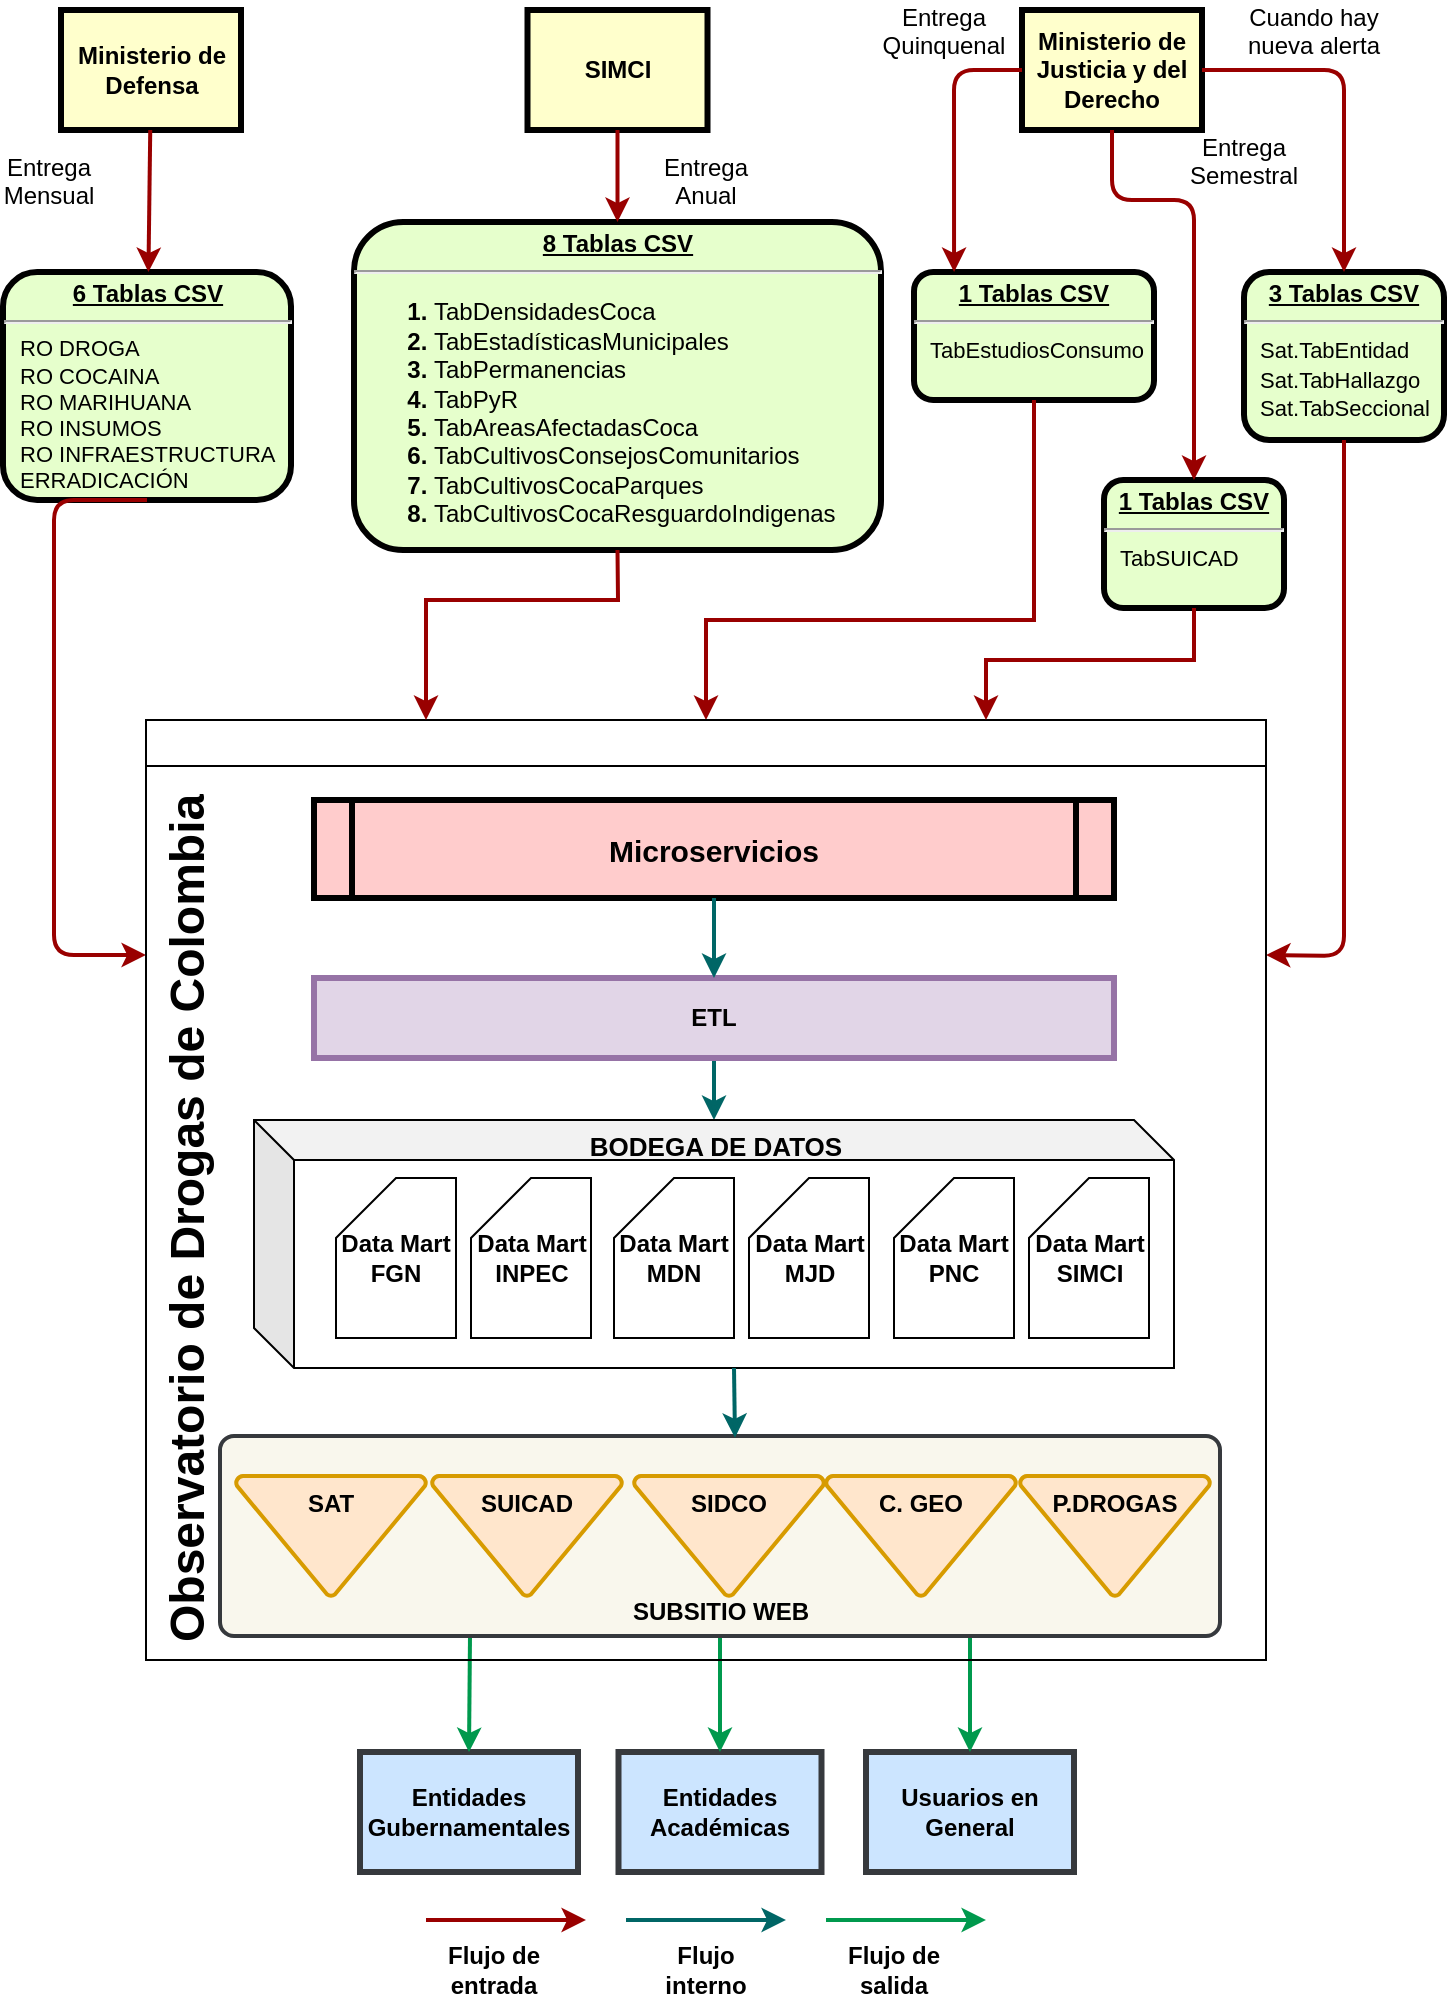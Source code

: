 <mxfile version="24.0.6" type="github">
  <diagram name="Page-1" id="c7558073-3199-34d8-9f00-42111426c3f3">
    <mxGraphModel dx="926" dy="493" grid="1" gridSize="10" guides="1" tooltips="1" connect="1" arrows="1" fold="1" page="1" pageScale="1" pageWidth="826" pageHeight="1169" background="none" math="0" shadow="0">
      <root>
        <mxCell id="0" />
        <mxCell id="1" parent="0" />
        <mxCell id="2" value="&lt;p style=&quot;margin: 0px; margin-top: 4px; text-align: center; text-decoration: underline;&quot;&gt;&lt;strong&gt;6 Tablas CSV&lt;/strong&gt;&lt;/p&gt;&lt;hr&gt;&lt;p style=&quot;text-align: left; margin: 0px 0px 0px 8px; font-size: 11px;&quot;&gt;&lt;font style=&quot;font-size: 11px; font-weight: normal;&quot;&gt;RO DROGA&lt;/font&gt;&lt;/p&gt;&lt;p style=&quot;text-align: left; margin: 0px 0px 0px 8px; font-size: 11px;&quot;&gt;&lt;font style=&quot;font-size: 11px; font-weight: normal;&quot;&gt;RO COCAINA&lt;/font&gt;&lt;/p&gt;&lt;p style=&quot;text-align: left; margin: 0px 0px 0px 8px; font-size: 11px;&quot;&gt;&lt;font style=&quot;font-size: 11px; font-weight: normal;&quot;&gt;RO MARIHUANA&lt;/font&gt;&lt;/p&gt;&lt;p style=&quot;text-align: left; margin: 0px 0px 0px 8px; font-size: 11px;&quot;&gt;&lt;font style=&quot;font-size: 11px; font-weight: normal;&quot;&gt;RO INSUMOS&lt;/font&gt;&lt;/p&gt;&lt;p style=&quot;text-align: left; margin: 0px 0px 0px 8px; font-size: 11px;&quot;&gt;&lt;font style=&quot;font-size: 11px; font-weight: normal;&quot;&gt;RO INFRAESTRUCTURA&amp;nbsp;&lt;/font&gt;&lt;/p&gt;&lt;p style=&quot;text-align: left; margin: 0px 0px 0px 8px; font-size: 11px;&quot;&gt;&lt;font style=&quot;font-size: 11px; font-weight: normal;&quot;&gt;ERRADICACIÓN&lt;/font&gt;&lt;/p&gt;" style="verticalAlign=middle;align=center;overflow=fill;fontSize=12;fontFamily=Helvetica;html=1;rounded=1;fontStyle=1;strokeWidth=3;fillColor=#E6FFCC" parent="1" vertex="1">
          <mxGeometry x="44.5" y="186" width="144" height="114" as="geometry" />
        </mxCell>
        <mxCell id="4" value="Ministerio de Defensa" style="whiteSpace=wrap;align=center;verticalAlign=middle;fontStyle=1;strokeWidth=3;fillColor=#FFFFCC" parent="1" vertex="1">
          <mxGeometry x="73.5" y="55" width="90" height="60" as="geometry" />
        </mxCell>
        <mxCell id="14" value="Entidades&#xa;Gubernamentales" style="whiteSpace=wrap;align=center;verticalAlign=middle;fontStyle=1;strokeWidth=3;fillColor=#cce5ff;strokeColor=#36393d;" parent="1" vertex="1">
          <mxGeometry x="223" y="926" width="109" height="60" as="geometry" />
        </mxCell>
        <mxCell id="37" value="" style="edgeStyle=none;noEdgeStyle=1;strokeColor=#990000;strokeWidth=2" parent="1" source="4" target="2" edge="1">
          <mxGeometry width="100" height="100" relative="1" as="geometry">
            <mxPoint x="114.5" y="180" as="sourcePoint" />
            <mxPoint x="214.5" y="80" as="targetPoint" />
          </mxGeometry>
        </mxCell>
        <mxCell id="52" value="Entrega&#xa;Mensual" style="text;spacingTop=-5;align=center" parent="1" vertex="1">
          <mxGeometry x="52.5" y="125" width="30" height="20" as="geometry" />
        </mxCell>
        <mxCell id="56" value="" style="edgeStyle=elbowEdgeStyle;elbow=horizontal;strokeColor=#990000;strokeWidth=2;exitX=0.5;exitY=1;exitDx=0;exitDy=0;entryX=0;entryY=0.25;entryDx=0;entryDy=0;" parent="1" source="2" edge="1" target="2VJSSDCcaUOSP8XT7AO9-157">
          <mxGeometry width="100" height="100" relative="1" as="geometry">
            <mxPoint x="-18" y="500" as="sourcePoint" />
            <mxPoint x="212" y="391" as="targetPoint" />
            <Array as="points">
              <mxPoint x="70" y="560" />
            </Array>
          </mxGeometry>
        </mxCell>
        <mxCell id="7qlZIiX-SYgFlXNxfweP-97" value="&lt;p style=&quot;margin: 4px 0px 0px; text-decoration: underline;&quot;&gt;&lt;strong style=&quot;&quot;&gt;&lt;font style=&quot;font-size: 12px;&quot;&gt;8 Tablas CSV&lt;/font&gt;&lt;/strong&gt;&lt;/p&gt;&lt;hr style=&quot;text-align: left;&quot;&gt;&lt;p style=&quot;margin: 0px 0px 0px 8px;&quot;&gt;&lt;/p&gt;&lt;ol style=&quot;&quot;&gt;&lt;li style=&quot;text-align: left;&quot;&gt;&lt;span style=&quot;font-weight: normal;&quot;&gt;&lt;font style=&quot;font-size: 12px;&quot;&gt;TabDensidadesCoca&lt;/font&gt;&lt;/span&gt;&lt;/li&gt;&lt;li style=&quot;text-align: left;&quot;&gt;&lt;font style=&quot;font-size: 12px;&quot;&gt;&lt;span style=&quot;font-weight: 400;&quot;&gt;TabEstadísticasMunici&lt;/span&gt;&lt;span style=&quot;font-weight: 400; background-color: initial;&quot;&gt;pales&lt;/span&gt;&lt;/font&gt;&lt;/li&gt;&lt;li style=&quot;text-align: left;&quot;&gt;&lt;span style=&quot;background-color: initial;&quot;&gt;&lt;span style=&quot;font-weight: 400;&quot;&gt;&lt;font style=&quot;font-size: 12px;&quot;&gt;TabPermanencias&lt;/font&gt;&lt;/span&gt;&lt;/span&gt;&lt;/li&gt;&lt;li style=&quot;text-align: left;&quot;&gt;&lt;span style=&quot;background-color: initial;&quot;&gt;&lt;span style=&quot;font-weight: 400;&quot;&gt;&lt;font style=&quot;font-size: 12px;&quot;&gt;TabPyR&lt;/font&gt;&lt;/span&gt;&lt;/span&gt;&lt;/li&gt;&lt;li style=&quot;text-align: left;&quot;&gt;&lt;font style=&quot;font-size: 12px;&quot;&gt;&lt;span style=&quot;font-weight: 400;&quot;&gt;TabAreasAfectadasCo&lt;/span&gt;&lt;span style=&quot;font-weight: 400; background-color: initial;&quot;&gt;ca&lt;/span&gt;&lt;/font&gt;&lt;/li&gt;&lt;li style=&quot;text-align: left;&quot;&gt;&lt;font style=&quot;font-size: 12px;&quot;&gt;&lt;span style=&quot;font-weight: 400;&quot;&gt;TabCultivosConsejos&lt;/span&gt;&lt;span style=&quot;font-weight: 400; background-color: initial;&quot;&gt;Comunitarios&lt;/span&gt;&lt;/font&gt;&lt;/li&gt;&lt;li style=&quot;text-align: left;&quot;&gt;&lt;font style=&quot;font-size: 12px;&quot;&gt;&lt;span style=&quot;font-weight: 400;&quot;&gt;TabCultivosCocaParq&lt;/span&gt;&lt;span style=&quot;font-weight: 400; background-color: initial;&quot;&gt;ues&lt;/span&gt;&lt;/font&gt;&lt;/li&gt;&lt;li style=&quot;text-align: left;&quot;&gt;&lt;font style=&quot;font-size: 12px;&quot;&gt;&lt;span style=&quot;font-weight: 400;&quot;&gt;TabCultivosCocaResg&lt;/span&gt;&lt;span style=&quot;font-weight: 400; background-color: initial;&quot;&gt;uardoIndigenas&lt;/span&gt;&lt;/font&gt;&lt;/li&gt;&lt;/ol&gt;&lt;p&gt;&lt;/p&gt;" style="verticalAlign=middle;align=center;overflow=fill;fontSize=12;fontFamily=Helvetica;html=1;rounded=1;fontStyle=1;strokeWidth=3;fillColor=#E6FFCC" parent="1" vertex="1">
          <mxGeometry x="220" y="161" width="263.5" height="164" as="geometry" />
        </mxCell>
        <mxCell id="7qlZIiX-SYgFlXNxfweP-98" value="SIMCI" style="whiteSpace=wrap;align=center;verticalAlign=middle;fontStyle=1;strokeWidth=3;fillColor=#FFFFCC" parent="1" vertex="1">
          <mxGeometry x="306.75" y="55" width="90" height="60" as="geometry" />
        </mxCell>
        <mxCell id="7qlZIiX-SYgFlXNxfweP-100" value="" style="edgeStyle=elbowEdgeStyle;elbow=horizontal;strokeColor=#990000;strokeWidth=2;exitX=0.5;exitY=1;exitDx=0;exitDy=0;" parent="1" source="7qlZIiX-SYgFlXNxfweP-98" target="7qlZIiX-SYgFlXNxfweP-97" edge="1">
          <mxGeometry width="100" height="100" relative="1" as="geometry">
            <mxPoint x="516.75" y="75" as="sourcePoint" />
            <mxPoint x="516.75" y="141" as="targetPoint" />
            <Array as="points">
              <mxPoint x="351.75" y="145" />
            </Array>
          </mxGeometry>
        </mxCell>
        <mxCell id="7qlZIiX-SYgFlXNxfweP-101" value="Entrega&#xa;Anual" style="text;spacingTop=-5;align=center" parent="1" vertex="1">
          <mxGeometry x="381" y="125" width="30" height="20" as="geometry" />
        </mxCell>
        <mxCell id="2VJSSDCcaUOSP8XT7AO9-96" value="&lt;p style=&quot;margin: 0px; margin-top: 4px; text-align: center; text-decoration: underline;&quot;&gt;&lt;strong&gt;1 Tablas CSV&lt;/strong&gt;&lt;/p&gt;&lt;hr&gt;&lt;p style=&quot;text-align: left; margin: 0px 0px 0px 8px;&quot;&gt;&lt;span style=&quot;font-size: 11px; font-weight: 400;&quot;&gt;TabEstudiosConsumo&lt;/span&gt;&lt;br&gt;&lt;/p&gt;" style="verticalAlign=middle;align=center;overflow=fill;fontSize=12;fontFamily=Helvetica;html=1;rounded=1;fontStyle=1;strokeWidth=3;fillColor=#E6FFCC" vertex="1" parent="1">
          <mxGeometry x="500" y="186" width="120" height="64" as="geometry" />
        </mxCell>
        <mxCell id="2VJSSDCcaUOSP8XT7AO9-97" value="Ministerio de Justicia y del Derecho" style="whiteSpace=wrap;align=center;verticalAlign=middle;fontStyle=1;strokeWidth=3;fillColor=#FFFFCC" vertex="1" parent="1">
          <mxGeometry x="554" y="55" width="90" height="60" as="geometry" />
        </mxCell>
        <mxCell id="2VJSSDCcaUOSP8XT7AO9-99" value="Entrega&#xa;Quinquenal" style="text;spacingTop=-5;align=center" vertex="1" parent="1">
          <mxGeometry x="500" y="50" width="30" height="20" as="geometry" />
        </mxCell>
        <mxCell id="2VJSSDCcaUOSP8XT7AO9-100" value="&lt;p style=&quot;margin: 0px; margin-top: 4px; text-align: center; text-decoration: underline;&quot;&gt;&lt;strong&gt;1 Tablas CSV&lt;/strong&gt;&lt;/p&gt;&lt;hr&gt;&lt;p style=&quot;text-align: left; margin: 0px 0px 0px 8px;&quot;&gt;&lt;span style=&quot;font-size: 11px; font-weight: 400;&quot;&gt;TabSUICAD&lt;/span&gt;&lt;br&gt;&lt;/p&gt;" style="verticalAlign=middle;align=center;overflow=fill;fontSize=12;fontFamily=Helvetica;html=1;rounded=1;fontStyle=1;strokeWidth=3;fillColor=#E6FFCC" vertex="1" parent="1">
          <mxGeometry x="595" y="290" width="90" height="64" as="geometry" />
        </mxCell>
        <mxCell id="2VJSSDCcaUOSP8XT7AO9-102" value="" style="edgeStyle=none;noEdgeStyle=1;strokeColor=#990000;strokeWidth=2;exitX=0.5;exitY=1;exitDx=0;exitDy=0;entryX=0.5;entryY=0;entryDx=0;entryDy=0;" edge="1" parent="1" source="2VJSSDCcaUOSP8XT7AO9-97" target="2VJSSDCcaUOSP8XT7AO9-100">
          <mxGeometry width="100" height="100" relative="1" as="geometry">
            <mxPoint x="725" y="115" as="sourcePoint" />
            <mxPoint x="697" y="186" as="targetPoint" />
            <Array as="points">
              <mxPoint x="599" y="150" />
              <mxPoint x="640" y="150" />
              <mxPoint x="640" y="210" />
            </Array>
          </mxGeometry>
        </mxCell>
        <mxCell id="2VJSSDCcaUOSP8XT7AO9-103" value="Entrega&#xa;Semestral" style="text;spacingTop=-5;align=center" vertex="1" parent="1">
          <mxGeometry x="650" y="115" width="30" height="20" as="geometry" />
        </mxCell>
        <mxCell id="2VJSSDCcaUOSP8XT7AO9-107" value="&lt;p style=&quot;margin: 0px; margin-top: 4px; text-align: center; text-decoration: underline;&quot;&gt;&lt;strong&gt;3 Tablas CSV&lt;/strong&gt;&lt;/p&gt;&lt;hr&gt;&lt;p style=&quot;text-align: left; margin: 0px 0px 0px 8px;&quot;&gt;&lt;span style=&quot;font-size: 11px; font-weight: 400;&quot;&gt;Sat.TabEntidad&lt;/span&gt;&lt;br&gt;&lt;/p&gt;&lt;p style=&quot;text-align: left; margin: 0px 0px 0px 8px;&quot;&gt;&lt;span style=&quot;font-size: 11px; font-weight: 400;&quot;&gt;Sat.TabHallazgo&lt;/span&gt;&lt;br&gt;&lt;/p&gt;&lt;p style=&quot;text-align: left; margin: 0px 0px 0px 8px;&quot;&gt;&lt;span style=&quot;font-size: 11px; font-weight: 400;&quot;&gt;Sat.TabSeccional&lt;/span&gt;&lt;br&gt;&lt;/p&gt;" style="verticalAlign=middle;align=center;overflow=fill;fontSize=12;fontFamily=Helvetica;html=1;rounded=1;fontStyle=1;strokeWidth=3;fillColor=#E6FFCC" vertex="1" parent="1">
          <mxGeometry x="665" y="186" width="100" height="84" as="geometry" />
        </mxCell>
        <mxCell id="2VJSSDCcaUOSP8XT7AO9-111" value="" style="endArrow=classic;html=1;rounded=1;entryX=0.5;entryY=0;entryDx=0;entryDy=0;exitX=1;exitY=0.5;exitDx=0;exitDy=0;curved=0;strokeColor=#990000;strokeWidth=2;" edge="1" parent="1" source="2VJSSDCcaUOSP8XT7AO9-97" target="2VJSSDCcaUOSP8XT7AO9-107">
          <mxGeometry width="50" height="50" relative="1" as="geometry">
            <mxPoint x="370" y="250" as="sourcePoint" />
            <mxPoint x="420" y="200" as="targetPoint" />
            <Array as="points">
              <mxPoint x="715" y="85" />
            </Array>
          </mxGeometry>
        </mxCell>
        <mxCell id="2VJSSDCcaUOSP8XT7AO9-114" value="Cuando hay&#xa;nueva alerta" style="text;spacingTop=-5;align=center" vertex="1" parent="1">
          <mxGeometry x="685" y="50" width="30" height="20" as="geometry" />
        </mxCell>
        <mxCell id="2VJSSDCcaUOSP8XT7AO9-115" value="" style="endArrow=classic;html=1;rounded=1;entryX=0.167;entryY=0;entryDx=0;entryDy=0;exitX=0;exitY=0.5;exitDx=0;exitDy=0;curved=0;strokeColor=#990000;strokeWidth=2;entryPerimeter=0;" edge="1" parent="1" source="2VJSSDCcaUOSP8XT7AO9-97" target="2VJSSDCcaUOSP8XT7AO9-96">
          <mxGeometry width="50" height="50" relative="1" as="geometry">
            <mxPoint x="370" y="250" as="sourcePoint" />
            <mxPoint x="420" y="200" as="targetPoint" />
            <Array as="points">
              <mxPoint x="520" y="85" />
            </Array>
          </mxGeometry>
        </mxCell>
        <mxCell id="2VJSSDCcaUOSP8XT7AO9-119" value="" style="endArrow=classic;html=1;rounded=1;exitX=0.5;exitY=1;exitDx=0;exitDy=0;curved=0;strokeColor=#990000;strokeWidth=2;entryX=1;entryY=0.25;entryDx=0;entryDy=0;" edge="1" parent="1" source="2VJSSDCcaUOSP8XT7AO9-107" target="2VJSSDCcaUOSP8XT7AO9-157">
          <mxGeometry width="50" height="50" relative="1" as="geometry">
            <mxPoint x="310" y="350" as="sourcePoint" />
            <mxPoint x="720" y="510" as="targetPoint" />
            <Array as="points">
              <mxPoint x="715" y="416" />
              <mxPoint x="715" y="528" />
            </Array>
          </mxGeometry>
        </mxCell>
        <mxCell id="2VJSSDCcaUOSP8XT7AO9-120" value="" style="endArrow=classic;html=1;rounded=0;exitX=0.5;exitY=1;exitDx=0;exitDy=0;strokeColor=#990000;strokeWidth=2;entryX=0.5;entryY=0;entryDx=0;entryDy=0;" edge="1" parent="1" source="2VJSSDCcaUOSP8XT7AO9-96" target="2VJSSDCcaUOSP8XT7AO9-157">
          <mxGeometry width="50" height="50" relative="1" as="geometry">
            <mxPoint x="450" y="320" as="sourcePoint" />
            <mxPoint x="560" y="390" as="targetPoint" />
            <Array as="points">
              <mxPoint x="560" y="360" />
              <mxPoint x="396" y="360" />
            </Array>
          </mxGeometry>
        </mxCell>
        <mxCell id="2VJSSDCcaUOSP8XT7AO9-152" value="Entidades&#xa;Académicas" style="whiteSpace=wrap;align=center;verticalAlign=middle;fontStyle=1;strokeWidth=3;fillColor=#cce5ff;strokeColor=#36393d;" vertex="1" parent="1">
          <mxGeometry x="352.25" y="926" width="101.5" height="60" as="geometry" />
        </mxCell>
        <mxCell id="2VJSSDCcaUOSP8XT7AO9-153" value="Usuarios en General" style="whiteSpace=wrap;align=center;verticalAlign=middle;fontStyle=1;strokeWidth=3;fillColor=#cce5ff;strokeColor=#36393d;" vertex="1" parent="1">
          <mxGeometry x="476" y="926" width="104" height="60" as="geometry" />
        </mxCell>
        <mxCell id="2VJSSDCcaUOSP8XT7AO9-154" value="" style="endArrow=classic;html=1;rounded=0;exitX=0.5;exitY=1;exitDx=0;exitDy=0;entryX=0.5;entryY=0;entryDx=0;entryDy=0;strokeColor=#00994D;strokeWidth=2;" edge="1" parent="1" source="2VJSSDCcaUOSP8XT7AO9-137" target="2VJSSDCcaUOSP8XT7AO9-152">
          <mxGeometry width="50" height="50" relative="1" as="geometry">
            <mxPoint x="410" y="830" as="sourcePoint" />
            <mxPoint x="470" y="790" as="targetPoint" />
          </mxGeometry>
        </mxCell>
        <mxCell id="2VJSSDCcaUOSP8XT7AO9-155" value="" style="endArrow=classic;html=1;rounded=0;exitX=0.25;exitY=1;exitDx=0;exitDy=0;entryX=0.5;entryY=0;entryDx=0;entryDy=0;strokeWidth=2;strokeColor=#00994D;" edge="1" parent="1" source="2VJSSDCcaUOSP8XT7AO9-137" target="14">
          <mxGeometry width="50" height="50" relative="1" as="geometry">
            <mxPoint x="420" y="840" as="sourcePoint" />
            <mxPoint x="470" y="790" as="targetPoint" />
          </mxGeometry>
        </mxCell>
        <mxCell id="2VJSSDCcaUOSP8XT7AO9-156" value="" style="endArrow=classic;html=1;rounded=0;entryX=0.5;entryY=0;entryDx=0;entryDy=0;exitX=0.75;exitY=1;exitDx=0;exitDy=0;strokeWidth=2;strokeColor=#00994D;" edge="1" parent="1" source="2VJSSDCcaUOSP8XT7AO9-137" target="2VJSSDCcaUOSP8XT7AO9-153">
          <mxGeometry width="50" height="50" relative="1" as="geometry">
            <mxPoint x="420" y="840" as="sourcePoint" />
            <mxPoint x="430" y="840" as="targetPoint" />
          </mxGeometry>
        </mxCell>
        <mxCell id="2VJSSDCcaUOSP8XT7AO9-157" value="" style="swimlane;whiteSpace=wrap;html=1;fillColor=none;" vertex="1" parent="1">
          <mxGeometry x="116" y="410" width="560" height="470" as="geometry" />
        </mxCell>
        <mxCell id="5" value="Microservicios" style="shape=process;whiteSpace=wrap;align=center;verticalAlign=middle;size=0.048;fontStyle=1;strokeWidth=3;fillColor=#FFCCCC;fontSize=15;" parent="2VJSSDCcaUOSP8XT7AO9-157" vertex="1">
          <mxGeometry x="84" y="40" width="400" height="49" as="geometry" />
        </mxCell>
        <mxCell id="2VJSSDCcaUOSP8XT7AO9-126" value="" style="edgeStyle=orthogonalEdgeStyle;rounded=0;orthogonalLoop=1;jettySize=auto;html=1;strokeColor=#006666;strokeWidth=2;" edge="1" parent="2VJSSDCcaUOSP8XT7AO9-157" source="2VJSSDCcaUOSP8XT7AO9-121" target="2VJSSDCcaUOSP8XT7AO9-123">
          <mxGeometry relative="1" as="geometry" />
        </mxCell>
        <mxCell id="2VJSSDCcaUOSP8XT7AO9-121" value="ETL" style="whiteSpace=wrap;align=center;verticalAlign=middle;fontStyle=1;strokeWidth=3;fillColor=#e1d5e7;strokeColor=#9673a6;" vertex="1" parent="2VJSSDCcaUOSP8XT7AO9-157">
          <mxGeometry x="84" y="129" width="400" height="40" as="geometry" />
        </mxCell>
        <mxCell id="2VJSSDCcaUOSP8XT7AO9-122" value="" style="endArrow=classic;html=1;rounded=0;entryX=0.5;entryY=0;entryDx=0;entryDy=0;exitX=0.5;exitY=1;exitDx=0;exitDy=0;strokeColor=#006666;strokeWidth=2;" edge="1" parent="2VJSSDCcaUOSP8XT7AO9-157" source="5" target="2VJSSDCcaUOSP8XT7AO9-121">
          <mxGeometry width="50" height="50" relative="1" as="geometry">
            <mxPoint x="243" y="209" as="sourcePoint" />
            <mxPoint x="293" y="159" as="targetPoint" />
          </mxGeometry>
        </mxCell>
        <mxCell id="2VJSSDCcaUOSP8XT7AO9-134" value="" style="group" vertex="1" connectable="0" parent="2VJSSDCcaUOSP8XT7AO9-157">
          <mxGeometry x="54" y="198" width="460" height="126" as="geometry" />
        </mxCell>
        <mxCell id="2VJSSDCcaUOSP8XT7AO9-123" value="" style="shape=cube;whiteSpace=wrap;html=1;boundedLbl=1;backgroundOutline=1;darkOpacity=0.05;darkOpacity2=0.1;" vertex="1" parent="2VJSSDCcaUOSP8XT7AO9-134">
          <mxGeometry y="2" width="460" height="124" as="geometry" />
        </mxCell>
        <mxCell id="2VJSSDCcaUOSP8XT7AO9-127" value="&lt;b&gt;Data Mart&lt;/b&gt;&lt;div&gt;&lt;b&gt;FGN&lt;/b&gt;&lt;/div&gt;" style="shape=card;whiteSpace=wrap;html=1;" vertex="1" parent="2VJSSDCcaUOSP8XT7AO9-134">
          <mxGeometry x="41" y="31" width="60" height="80" as="geometry" />
        </mxCell>
        <mxCell id="2VJSSDCcaUOSP8XT7AO9-128" value="&lt;b&gt;Data Mart&lt;/b&gt;&lt;div&gt;&lt;b&gt;INPEC&lt;/b&gt;&lt;/div&gt;" style="shape=card;whiteSpace=wrap;html=1;" vertex="1" parent="2VJSSDCcaUOSP8XT7AO9-134">
          <mxGeometry x="108.5" y="31" width="60" height="80" as="geometry" />
        </mxCell>
        <mxCell id="2VJSSDCcaUOSP8XT7AO9-129" value="&lt;b&gt;Data Mart&lt;/b&gt;&lt;div&gt;&lt;b&gt;MDN&lt;/b&gt;&lt;/div&gt;" style="shape=card;whiteSpace=wrap;html=1;" vertex="1" parent="2VJSSDCcaUOSP8XT7AO9-134">
          <mxGeometry x="180" y="31" width="60" height="80" as="geometry" />
        </mxCell>
        <mxCell id="2VJSSDCcaUOSP8XT7AO9-130" value="&lt;b&gt;Data Mart&lt;/b&gt;&lt;div&gt;&lt;b&gt;MJD&lt;/b&gt;&lt;/div&gt;" style="shape=card;whiteSpace=wrap;html=1;" vertex="1" parent="2VJSSDCcaUOSP8XT7AO9-134">
          <mxGeometry x="247.5" y="31" width="60" height="80" as="geometry" />
        </mxCell>
        <mxCell id="2VJSSDCcaUOSP8XT7AO9-131" value="&lt;b&gt;Data Mart&lt;/b&gt;&lt;div&gt;&lt;b&gt;PNC&lt;/b&gt;&lt;/div&gt;" style="shape=card;whiteSpace=wrap;html=1;" vertex="1" parent="2VJSSDCcaUOSP8XT7AO9-134">
          <mxGeometry x="320" y="31" width="60" height="80" as="geometry" />
        </mxCell>
        <mxCell id="2VJSSDCcaUOSP8XT7AO9-132" value="&lt;b&gt;Data Mart&lt;/b&gt;&lt;div&gt;&lt;b&gt;SIMCI&lt;/b&gt;&lt;/div&gt;" style="shape=card;whiteSpace=wrap;html=1;" vertex="1" parent="2VJSSDCcaUOSP8XT7AO9-134">
          <mxGeometry x="387.5" y="31" width="60" height="80" as="geometry" />
        </mxCell>
        <mxCell id="2VJSSDCcaUOSP8XT7AO9-133" value="BODEGA DE DATOS" style="text;html=1;align=center;verticalAlign=middle;whiteSpace=wrap;rounded=0;fontStyle=1;fontSize=13;" vertex="1" parent="2VJSSDCcaUOSP8XT7AO9-134">
          <mxGeometry x="159" width="144" height="30" as="geometry" />
        </mxCell>
        <mxCell id="2VJSSDCcaUOSP8XT7AO9-143" value="" style="group;fontStyle=1" vertex="1" connectable="0" parent="2VJSSDCcaUOSP8XT7AO9-157">
          <mxGeometry x="37" y="358" width="500" height="105" as="geometry" />
        </mxCell>
        <mxCell id="2VJSSDCcaUOSP8XT7AO9-137" value="" style="rounded=1;whiteSpace=wrap;html=1;absoluteArcSize=1;arcSize=14;strokeWidth=2;fillColor=#f9f7ed;strokeColor=#36393d;" vertex="1" parent="2VJSSDCcaUOSP8XT7AO9-143">
          <mxGeometry width="500" height="100" as="geometry" />
        </mxCell>
        <mxCell id="2VJSSDCcaUOSP8XT7AO9-138" value="SAT" style="strokeWidth=2;html=1;shape=mxgraph.flowchart.merge_or_storage;whiteSpace=wrap;fontStyle=1;verticalAlign=top;fillColor=#ffe6cc;strokeColor=#d79b00;" vertex="1" parent="2VJSSDCcaUOSP8XT7AO9-143">
          <mxGeometry x="8" y="20" width="95" height="60" as="geometry" />
        </mxCell>
        <mxCell id="2VJSSDCcaUOSP8XT7AO9-139" value="SUICAD" style="strokeWidth=2;html=1;shape=mxgraph.flowchart.merge_or_storage;whiteSpace=wrap;fontStyle=1;verticalAlign=top;fillColor=#ffe6cc;strokeColor=#d79b00;" vertex="1" parent="2VJSSDCcaUOSP8XT7AO9-143">
          <mxGeometry x="106" y="20" width="95" height="60" as="geometry" />
        </mxCell>
        <mxCell id="2VJSSDCcaUOSP8XT7AO9-140" value="SIDCO" style="strokeWidth=2;html=1;shape=mxgraph.flowchart.merge_or_storage;whiteSpace=wrap;fontStyle=1;verticalAlign=top;fillColor=#ffe6cc;strokeColor=#d79b00;" vertex="1" parent="2VJSSDCcaUOSP8XT7AO9-143">
          <mxGeometry x="207" y="20" width="95" height="60" as="geometry" />
        </mxCell>
        <mxCell id="2VJSSDCcaUOSP8XT7AO9-141" value="C. GEO" style="strokeWidth=2;html=1;shape=mxgraph.flowchart.merge_or_storage;whiteSpace=wrap;fontStyle=1;verticalAlign=top;fillColor=#ffe6cc;strokeColor=#d79b00;" vertex="1" parent="2VJSSDCcaUOSP8XT7AO9-143">
          <mxGeometry x="303" y="20" width="95" height="60" as="geometry" />
        </mxCell>
        <mxCell id="2VJSSDCcaUOSP8XT7AO9-142" value="P.DROGAS" style="strokeWidth=2;html=1;shape=mxgraph.flowchart.merge_or_storage;whiteSpace=wrap;fontStyle=1;verticalAlign=top;fillColor=#ffe6cc;strokeColor=#d79b00;" vertex="1" parent="2VJSSDCcaUOSP8XT7AO9-143">
          <mxGeometry x="400" y="20" width="95" height="60" as="geometry" />
        </mxCell>
        <mxCell id="2VJSSDCcaUOSP8XT7AO9-144" value="SUBSITIO WEB" style="text;html=1;align=center;verticalAlign=middle;whiteSpace=wrap;rounded=0;fontStyle=1" vertex="1" parent="2VJSSDCcaUOSP8XT7AO9-143">
          <mxGeometry x="195.5" y="75" width="109" height="25" as="geometry" />
        </mxCell>
        <mxCell id="2VJSSDCcaUOSP8XT7AO9-148" value="" style="endArrow=classic;html=1;rounded=0;exitX=0;exitY=0;exitDx=240;exitDy=124.0;exitPerimeter=0;fontSize=13;strokeWidth=2;strokeColor=#006666;entryX=0.515;entryY=0.009;entryDx=0;entryDy=0;entryPerimeter=0;" edge="1" parent="2VJSSDCcaUOSP8XT7AO9-157" source="2VJSSDCcaUOSP8XT7AO9-123" target="2VJSSDCcaUOSP8XT7AO9-137">
          <mxGeometry width="50" height="50" relative="1" as="geometry">
            <mxPoint x="296" y="329" as="sourcePoint" />
            <mxPoint x="294" y="372" as="targetPoint" />
          </mxGeometry>
        </mxCell>
        <mxCell id="2VJSSDCcaUOSP8XT7AO9-169" value="&lt;h1 style=&quot;margin-top: 0px;&quot;&gt;Observatorio de Drogas de Colombia&lt;/h1&gt;" style="text;html=1;whiteSpace=wrap;overflow=hidden;rounded=0;horizontal=0;" vertex="1" parent="2VJSSDCcaUOSP8XT7AO9-157">
          <mxGeometry y="-17" width="40" height="480" as="geometry" />
        </mxCell>
        <mxCell id="2VJSSDCcaUOSP8XT7AO9-161" value="" style="endArrow=classic;html=1;rounded=0;exitX=0.5;exitY=1;exitDx=0;exitDy=0;entryX=0.25;entryY=0;entryDx=0;entryDy=0;strokeWidth=2;strokeColor=#990000;" edge="1" parent="1" source="7qlZIiX-SYgFlXNxfweP-97" target="2VJSSDCcaUOSP8XT7AO9-157">
          <mxGeometry width="50" height="50" relative="1" as="geometry">
            <mxPoint x="400" y="500" as="sourcePoint" />
            <mxPoint x="450" y="450" as="targetPoint" />
            <Array as="points">
              <mxPoint x="352" y="350" />
              <mxPoint x="256" y="350" />
            </Array>
          </mxGeometry>
        </mxCell>
        <mxCell id="2VJSSDCcaUOSP8XT7AO9-162" value="" style="endArrow=classic;html=1;rounded=0;entryX=0.75;entryY=0;entryDx=0;entryDy=0;exitX=0.5;exitY=1;exitDx=0;exitDy=0;strokeWidth=2;strokeColor=#990000;" edge="1" parent="1" source="2VJSSDCcaUOSP8XT7AO9-100" target="2VJSSDCcaUOSP8XT7AO9-157">
          <mxGeometry width="50" height="50" relative="1" as="geometry">
            <mxPoint x="560" y="420" as="sourcePoint" />
            <mxPoint x="610" y="370" as="targetPoint" />
            <Array as="points">
              <mxPoint x="640" y="380" />
              <mxPoint x="536" y="380" />
            </Array>
          </mxGeometry>
        </mxCell>
        <mxCell id="2VJSSDCcaUOSP8XT7AO9-163" value="" style="endArrow=classic;html=1;rounded=0;strokeWidth=2;strokeColor=#990000;" edge="1" parent="1">
          <mxGeometry width="50" height="50" relative="1" as="geometry">
            <mxPoint x="256" y="1010" as="sourcePoint" />
            <mxPoint x="336" y="1010" as="targetPoint" />
          </mxGeometry>
        </mxCell>
        <mxCell id="2VJSSDCcaUOSP8XT7AO9-164" value="" style="endArrow=classic;html=1;rounded=0;strokeWidth=2;strokeColor=#006666;" edge="1" parent="1">
          <mxGeometry width="50" height="50" relative="1" as="geometry">
            <mxPoint x="356" y="1010" as="sourcePoint" />
            <mxPoint x="436" y="1010" as="targetPoint" />
          </mxGeometry>
        </mxCell>
        <mxCell id="2VJSSDCcaUOSP8XT7AO9-165" value="" style="endArrow=classic;html=1;rounded=0;strokeWidth=2;strokeColor=#00994D;" edge="1" parent="1">
          <mxGeometry width="50" height="50" relative="1" as="geometry">
            <mxPoint x="456" y="1010" as="sourcePoint" />
            <mxPoint x="536" y="1010" as="targetPoint" />
          </mxGeometry>
        </mxCell>
        <mxCell id="2VJSSDCcaUOSP8XT7AO9-166" value="&lt;b&gt;Flujo de entrada&lt;/b&gt;" style="text;html=1;align=center;verticalAlign=middle;whiteSpace=wrap;rounded=0;" vertex="1" parent="1">
          <mxGeometry x="260" y="1020" width="60" height="30" as="geometry" />
        </mxCell>
        <mxCell id="2VJSSDCcaUOSP8XT7AO9-167" value="&lt;b&gt;Flujo interno&lt;/b&gt;" style="text;html=1;align=center;verticalAlign=middle;whiteSpace=wrap;rounded=0;" vertex="1" parent="1">
          <mxGeometry x="366" y="1020" width="60" height="30" as="geometry" />
        </mxCell>
        <mxCell id="2VJSSDCcaUOSP8XT7AO9-168" value="&lt;b&gt;Flujo de salida&lt;/b&gt;" style="text;html=1;align=center;verticalAlign=middle;whiteSpace=wrap;rounded=0;" vertex="1" parent="1">
          <mxGeometry x="460" y="1020" width="60" height="30" as="geometry" />
        </mxCell>
      </root>
    </mxGraphModel>
  </diagram>
</mxfile>
